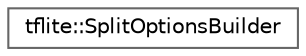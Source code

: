 digraph "Graphical Class Hierarchy"
{
 // LATEX_PDF_SIZE
  bgcolor="transparent";
  edge [fontname=Helvetica,fontsize=10,labelfontname=Helvetica,labelfontsize=10];
  node [fontname=Helvetica,fontsize=10,shape=box,height=0.2,width=0.4];
  rankdir="LR";
  Node0 [id="Node000000",label="tflite::SplitOptionsBuilder",height=0.2,width=0.4,color="grey40", fillcolor="white", style="filled",URL="$structtflite_1_1_split_options_builder.html",tooltip=" "];
}
